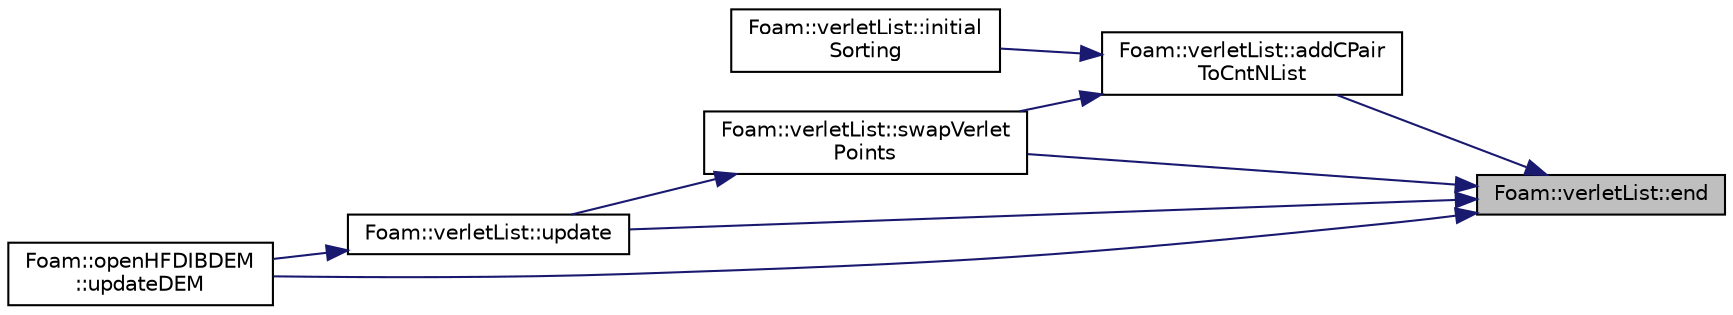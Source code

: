 digraph "Foam::verletList::end"
{
 // LATEX_PDF_SIZE
  edge [fontname="Helvetica",fontsize="10",labelfontname="Helvetica",labelfontsize="10"];
  node [fontname="Helvetica",fontsize="10",shape=record];
  rankdir="RL";
  Node1 [label="Foam::verletList::end",height=0.2,width=0.4,color="black", fillcolor="grey75", style="filled", fontcolor="black",tooltip=" "];
  Node1 -> Node2 [dir="back",color="midnightblue",fontsize="10",style="solid"];
  Node2 [label="Foam::verletList::addCPair\lToCntNList",height=0.2,width=0.4,color="black", fillcolor="white", style="filled",URL="$classFoam_1_1verletList.html#a796482083152ff10a13909553406a132",tooltip=" "];
  Node2 -> Node3 [dir="back",color="midnightblue",fontsize="10",style="solid"];
  Node3 [label="Foam::verletList::initial\lSorting",height=0.2,width=0.4,color="black", fillcolor="white", style="filled",URL="$classFoam_1_1verletList.html#aa681491f5eac761aba8b30b7caddae3e",tooltip=" "];
  Node2 -> Node4 [dir="back",color="midnightblue",fontsize="10",style="solid"];
  Node4 [label="Foam::verletList::swapVerlet\lPoints",height=0.2,width=0.4,color="black", fillcolor="white", style="filled",URL="$classFoam_1_1verletList.html#aaacaf777331e1d10d1678f3495cdbc54",tooltip=" "];
  Node4 -> Node5 [dir="back",color="midnightblue",fontsize="10",style="solid"];
  Node5 [label="Foam::verletList::update",height=0.2,width=0.4,color="black", fillcolor="white", style="filled",URL="$classFoam_1_1verletList.html#a93aa279b698e9560004e50a4775c5dff",tooltip=" "];
  Node5 -> Node6 [dir="back",color="midnightblue",fontsize="10",style="solid"];
  Node6 [label="Foam::openHFDIBDEM\l::updateDEM",height=0.2,width=0.4,color="black", fillcolor="white", style="filled",URL="$classFoam_1_1openHFDIBDEM.html#a631520a4cab61268624eada0bb3497f0",tooltip=" "];
  Node1 -> Node4 [dir="back",color="midnightblue",fontsize="10",style="solid"];
  Node1 -> Node5 [dir="back",color="midnightblue",fontsize="10",style="solid"];
  Node1 -> Node6 [dir="back",color="midnightblue",fontsize="10",style="solid"];
}

